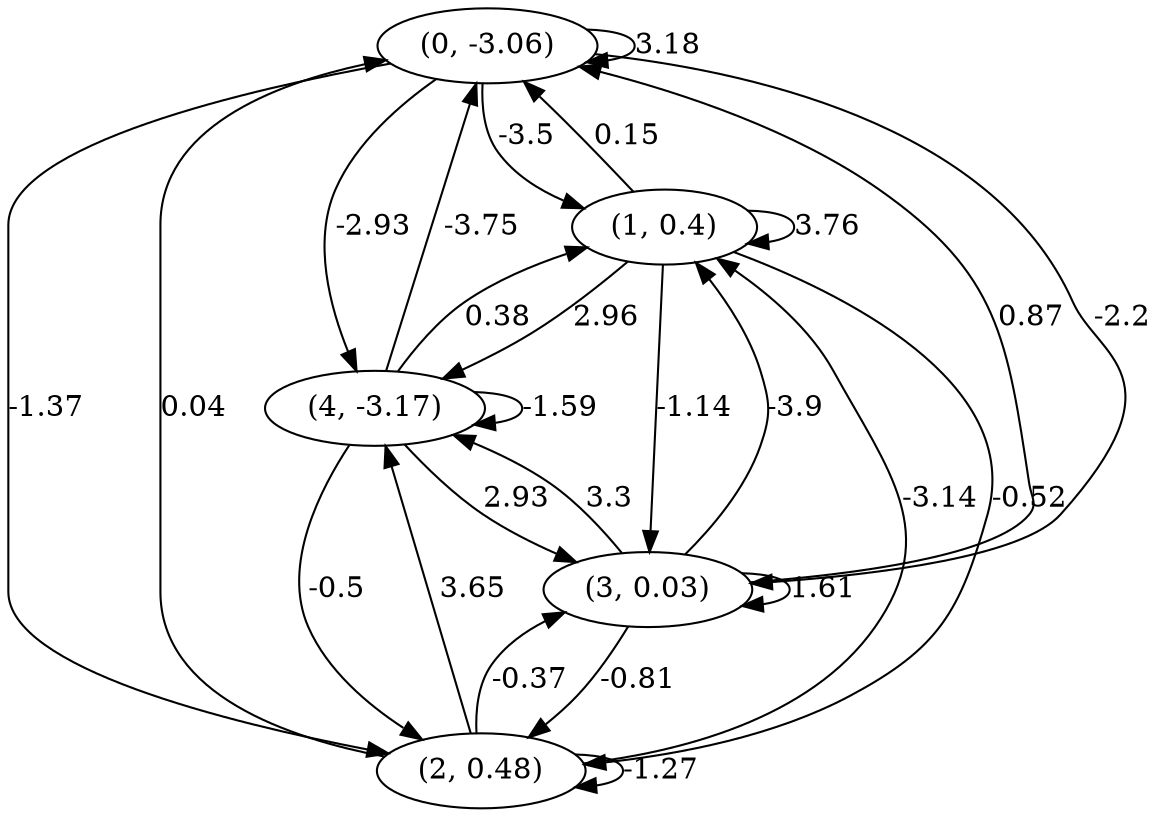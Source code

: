 digraph {
    0 [ label = "(0, -3.06)" ]
    1 [ label = "(1, 0.4)" ]
    2 [ label = "(2, 0.48)" ]
    3 [ label = "(3, 0.03)" ]
    4 [ label = "(4, -3.17)" ]
    0 -> 0 [ label = "3.18" ]
    1 -> 1 [ label = "3.76" ]
    2 -> 2 [ label = "-1.27" ]
    3 -> 3 [ label = "1.61" ]
    4 -> 4 [ label = "-1.59" ]
    1 -> 0 [ label = "0.15" ]
    2 -> 0 [ label = "0.04" ]
    3 -> 0 [ label = "0.87" ]
    4 -> 0 [ label = "-3.75" ]
    0 -> 1 [ label = "-3.5" ]
    2 -> 1 [ label = "-3.14" ]
    3 -> 1 [ label = "-3.9" ]
    4 -> 1 [ label = "0.38" ]
    0 -> 2 [ label = "-1.37" ]
    1 -> 2 [ label = "-0.52" ]
    3 -> 2 [ label = "-0.81" ]
    4 -> 2 [ label = "-0.5" ]
    0 -> 3 [ label = "-2.2" ]
    1 -> 3 [ label = "-1.14" ]
    2 -> 3 [ label = "-0.37" ]
    4 -> 3 [ label = "2.93" ]
    0 -> 4 [ label = "-2.93" ]
    1 -> 4 [ label = "2.96" ]
    2 -> 4 [ label = "3.65" ]
    3 -> 4 [ label = "3.3" ]
}

